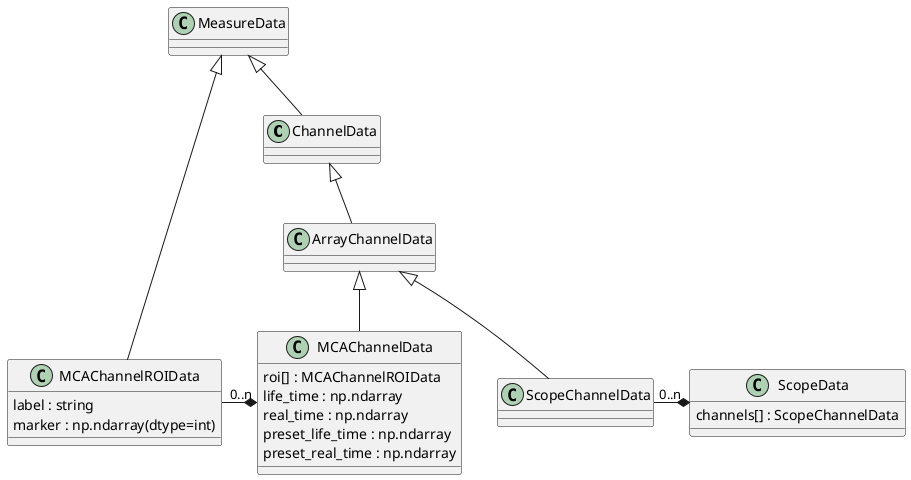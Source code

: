 @startuml
'https://plantuml.com/class-diagram

class ChannelData extends MeasureData

class ArrayChannelData extends ChannelData {}

together {
class ScopeChannelData extends ArrayChannelData

class MCAChannelData extends ArrayChannelData {
    roi[] : MCAChannelROIData
    life_time : np.ndarray
    real_time : np.ndarray
    preset_life_time : np.ndarray
    preset_real_time : np.ndarray
}

MCAChannelROIData "0..n" -* MCAChannelData

class MCAChannelROIData extends MeasureData {
    {field} label : string
    {field} marker : np.ndarray(dtype=int)
}

class ScopeData {
    channels[] : ScopeChannelData
}

ScopeChannelData "0..n" -* ScopeData

}

@enduml